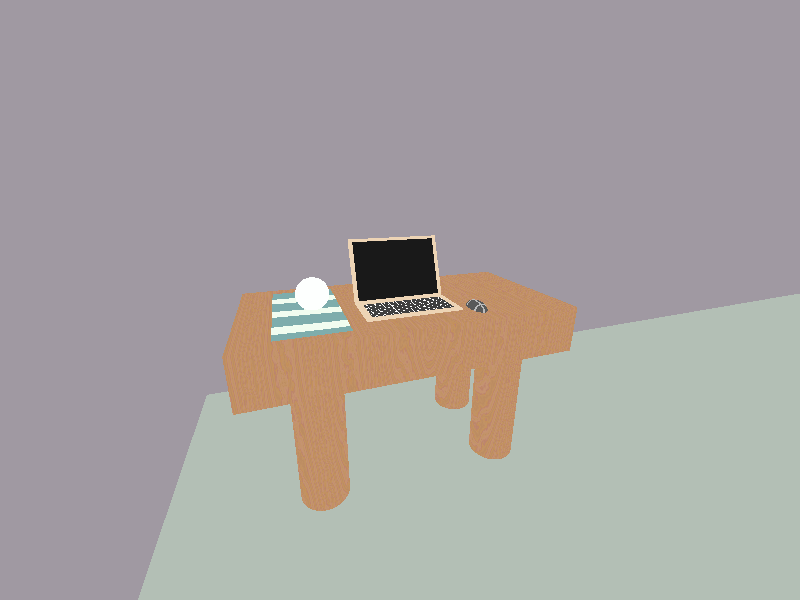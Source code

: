 /*************************************************************************
** Pov-ray file
** This is a pretty simple homework which renders a scene with table and 
** walls, to practice POV-RAY.
*************************************************************************/

#include "shapes.inc"
#include "colors.inc"
#include "textures.inc"
#include "woods.inc"
#include "glass.inc"

/* Texture: Wood colormap */
#declare M_Wood18B =
colour_map {
    [0.00 0.25   color rgbf < 0.50, 0.26, 0.12, 0.10>
                 color rgbf < 0.54, 0.29, 0.13, 0.20>]
    [0.25 0.40   color rgbf < 0.54, 0.29, 0.13, 0.20>
                 color rgbf < 0.55, 0.28, 0.10, 0.70>]
    [0.40 0.50   color rgbf < 0.55, 0.28, 0.10, 0.70>
                 color rgbf < 0.50, 0.23, 0.15, 0.95>]
    [0.50 0.70   color rgbf < 0.50, 0.23, 0.15, 0.95>
                 color rgbf < 0.56, 0.29, 0.17, 0.70>]
    [0.70 0.98   color rgbf < 0.56, 0.29, 0.17, 0.70>
                 color rgbf < 0.54, 0.29, 0.13, 0.20>]
    [0.98 1.00   color rgbf < 0.54, 0.29, 0.13, 0.20>
                 color rgbf < 0.50, 0.26, 0.12, 0.10>]
}

/* Basic wood texture */
#declare Tex0 =
texture {
    pigment { P_WoodGrain12B color_map { M_Wood18B }}
}

/* The texture of table */
#declare TexTable = 
texture { Tex0
    finish {
        phong 1 phong_size 200
        ambient 0.25 diffuse 1
        specular 0.25 roughness 0.075
    }
    normal { bumps 0.75 } // Make some bumps!
}

/* The packages of table */
#declare TableTop = 
box { <-5.00, 0.0, -2.50>,
      < 5.00, -1.50, 2.50> }

#declare FrontLeftLeg =
cylinder { <-3.00, -1.50, -1.50>,
           <-3.00, -5.50, -1.50>, 0.75 }

#declare BackLeftLeg =
cylinder { <-3.00, -1.50,  1.50>,
           <-3.00, -5.50,  1.50>, 0.75 }

#declare BackRightLeg =
cylinder { < 3.00, -1.50,  1.50>,
           < 3.00, -5.50,  1.50>, 0.75 }

#declare FrontRightLeg =
cylinder { < 3.00, -1.50, -1.50>,
           < 3.00, -5.50, -1.50>, 0.75 }

/* Table Objects */
#declare Table = 
union {
    object { TableTop }
    object { FrontLeftLeg }
    object { BackLeftLeg }
    object { BackRightLeg }
    object { FrontRightLeg }
    texture { TexTable }
}

/* The texture of walls */
#declare WallTex = 
texture {
    pigment { color rgb<0.35, 0.32, 0.36> }
    finish { ambient 0.1 diffuse 1  reflection 0.10 }
}

/* The texture of ground */
#declare GroundTex = 
texture {
    pigment { color rgb <0.45, 0.52, 0.46> }
    finish { ambient 0.1 diffuse 1 }
    normal { bumps 0.4 } // Make some bumps
}

/* Wall planes */
#declare WallPlaneLeft = plane { <1, 0, 0>, -7.5 }
#declare WallPlaneBack = plane { <0, 0, 1>,  5.5 }
#declare Ground        = plane { <0, 1, 0>, -5.5 }

/* The environment - ground and walls */
#declare Env =
union {
    union { // Walls
        object{ WallPlaneLeft }
        object{ WallPlaneBack }
        texture { WallTex }
    }
    object {
        Ground
        texture { GroundTex }
    } // Ground
}    

/* The screen of laptop */
#declare Screen =
box { <-1.40, 0.10, -0.03>,
      < 1.40, 2.00,  0.03>   
    texture { // Black screen
    pigment { color rgb <0.01, 0.01, 0.01> }
        finish {
            phong 0.8 phong_size 200
            ambient 0.5 diffuse 1
        } 
    }
} 

/* The border of screen */
#declare ScreenBorder = 
object { // A simple super-torus
    Supertorus(1.00, 0.05, 0.01, 0.85, 0.001, 1.50)
    texture {
        pigment { color rgb <0.85, 0.66, 0.46> }
        finish {
            phong 0.8 phong_size 200
            ambient 0.2 diffuse 1
        } 
    }
    rotate <90, 0, 0>  
    scale <1.45, 1, 1>
    translate <0, 1.05, 0>
}

/* The basic texture setting of keyboard */
#declare KeyBoardTex =
texture {
    finish {
        phong 1.0 phong_size 200
        ambient 0.2 diffuse 1
    }
}

/* The border of keyboard */
#declare KeyBoardBorder =
box { <-1.50, 0.0, -1.55>,
      <1.50, 0.05, -0.05>   
    texture {
        KeyBoardTex
        pigment{ rgb<0.85, 0.66, 0.46> }
    }
}

/* The key press on the keyboard */
#declare KeyBoardPress =
box { <-1.30, 0.00, -1.35>,
      < 1.30, 0.06, -0.25>
    texture {
        KeyBoardTex 
        pigment { // Brick color texture 
            brick color rgb <1.00, 1.00, 1.00>
                  color rgb <0.05, 0.05, 0.05> 
            scale 0.03
        } 
    }
}

/* The keyboard of laptop */
#declare KeyBoard =
union {
    object { KeyBoardBorder }
    object { KeyBoardPress }
}

/* The laptop on the table */
#declare Laptop = 
union {
    union {
        object { Screen } // The screen
        object { ScreenBorder } // The border of screen
        rotate <20.00, 0, 0> // A little rotation
    }
    object { KeyBoard } // The keyboard
}

/* The mouse of laptop */
#declare Mouse =
sphere { <0, 0, 0>, 0.25
    scale <1.00, 0.90, 1.88>  
    pigment { color rgb <1.00, 1.00, 1.00> }
    texture { 
        pigment { // Brick color texture 
            brick color rgb <0.50, 0.50, 0.50>
                  color rgb <0.10, 0.10, 0.10> 
            scale 0.1
        }
    }
    finish{
        phong 0.8
        phong_size 200
    }
    translate <2.00, 0.00, -1.50>  
}

/* A glass ball */
#declare GlassBall =
sphere {
    <-2.80, 0.50, 0.00>, 0.5
    material {
        texture {
            pigment { color rgbf <0.98, 1.0, 0.99, 0.75> }
            finish { F_Glass4 }
        }
        interior {I_Glass caustics 1}
    }
}

/* The texture of blanket */
#declare BlanketTex =
pigment {
   gradient z
   color_map {
      [0.00, rgb <0.21, 0.42, 0.41>]
      [0.60, rgb <0.21, 0.42, 0.41>]
      [0.60, rgb <0.88, 0.98, 0.87>]
      [1.00, rgb <0.88, 0.98, 0.87>]
   }
   frequency 4
}

/* A simple blanket on the table */
#declare Blanket =
box {
    <-4.00, 0.00, -2.00>,
    <-2.00, 0.02,  2.00>
    texture {
        pigment {
            gradient x
            pigment_map {
                [0.0, BlanketTex]
                [0.5, BlanketTex]
            }
            warp {
                turbulence 0.05
                octaves 2
            }
        }
        normal {
            quilted 0.6
            scale 0.025
            warp {
                turbulence 0.05
                octaves 2
            }
        }
        scale <5.00, 5.00, 5.00>
        translate <10.00, 10.00, 10.00>
    }
}

/* Display scene */
union {
    object { Env }
    object { Table }
    object { Laptop }
    object { Mouse }
    object { GlassBall }
    object { Blanket }
}

/* Camera settings */      
camera {
    location <-3.5, 3.5, -10>
    look_at <0.0, 0.0, 0.0>
    angle 100.00
    right x * image_width / image_height
}

/* Light source settings */
light_source { <50.0, 100.0, -100.0> 
    color rgb <1.00, 1.00, 1.00>
}

/* Simple background */
background {
    color rgb <0.23, 0.45, 0.80>
}
 